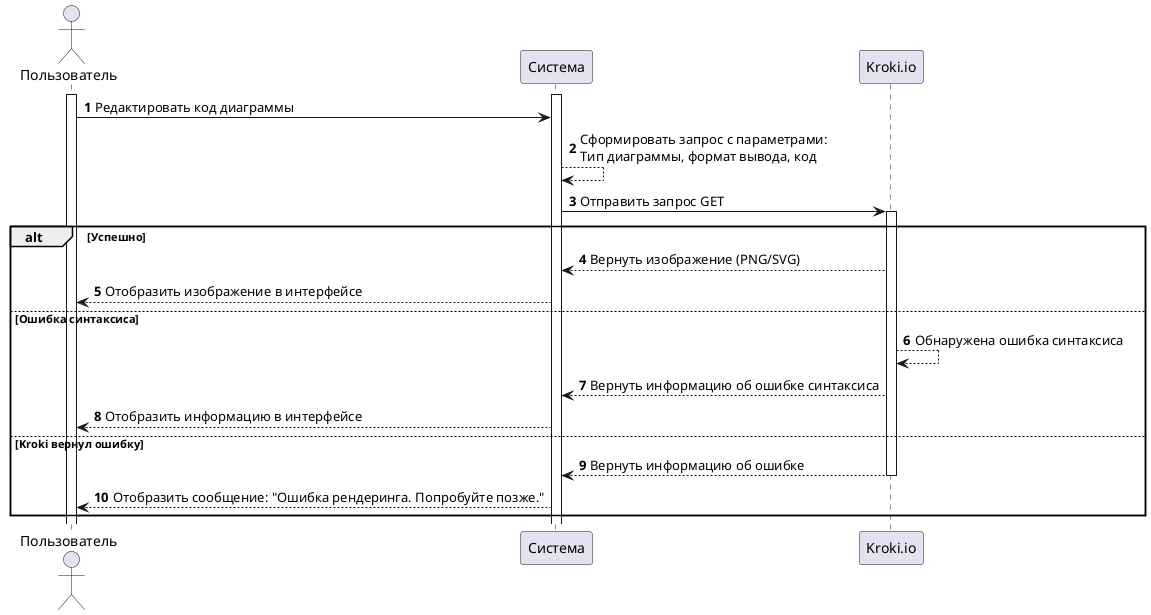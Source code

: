 @startuml
actor "Пользователь" as User
participant "Система" as System
participant "Kroki.io" as Kroki

autonumber
activate User
activate System
User -> System : Редактировать код диаграммы
System --> System : Сформировать запрос с параметрами:\nТип диаграммы, формат вывода, код    
System -> Kroki : Отправить запрос GET
activate Kroki
alt Успешно 
    Kroki --> System : Вернуть изображение (PNG/SVG)
    System --> User : Отобразить изображение в интерфейсе
else Ошибка синтаксиса
    Kroki --> Kroki : Обнаружена ошибка синтаксиса
    Kroki --> System : Вернуть информацию об ошибке синтаксиса
    System --> User : Отобразить информацию в интерфейсе
else Kroki вернул ошибку
    Kroki --> System : Вернуть информацию об ошибке 
    deactivate Kroki
    System --> User : Отобразить сообщение: "Ошибка рендеринга. Попробуйте позже."
end

@enduml
